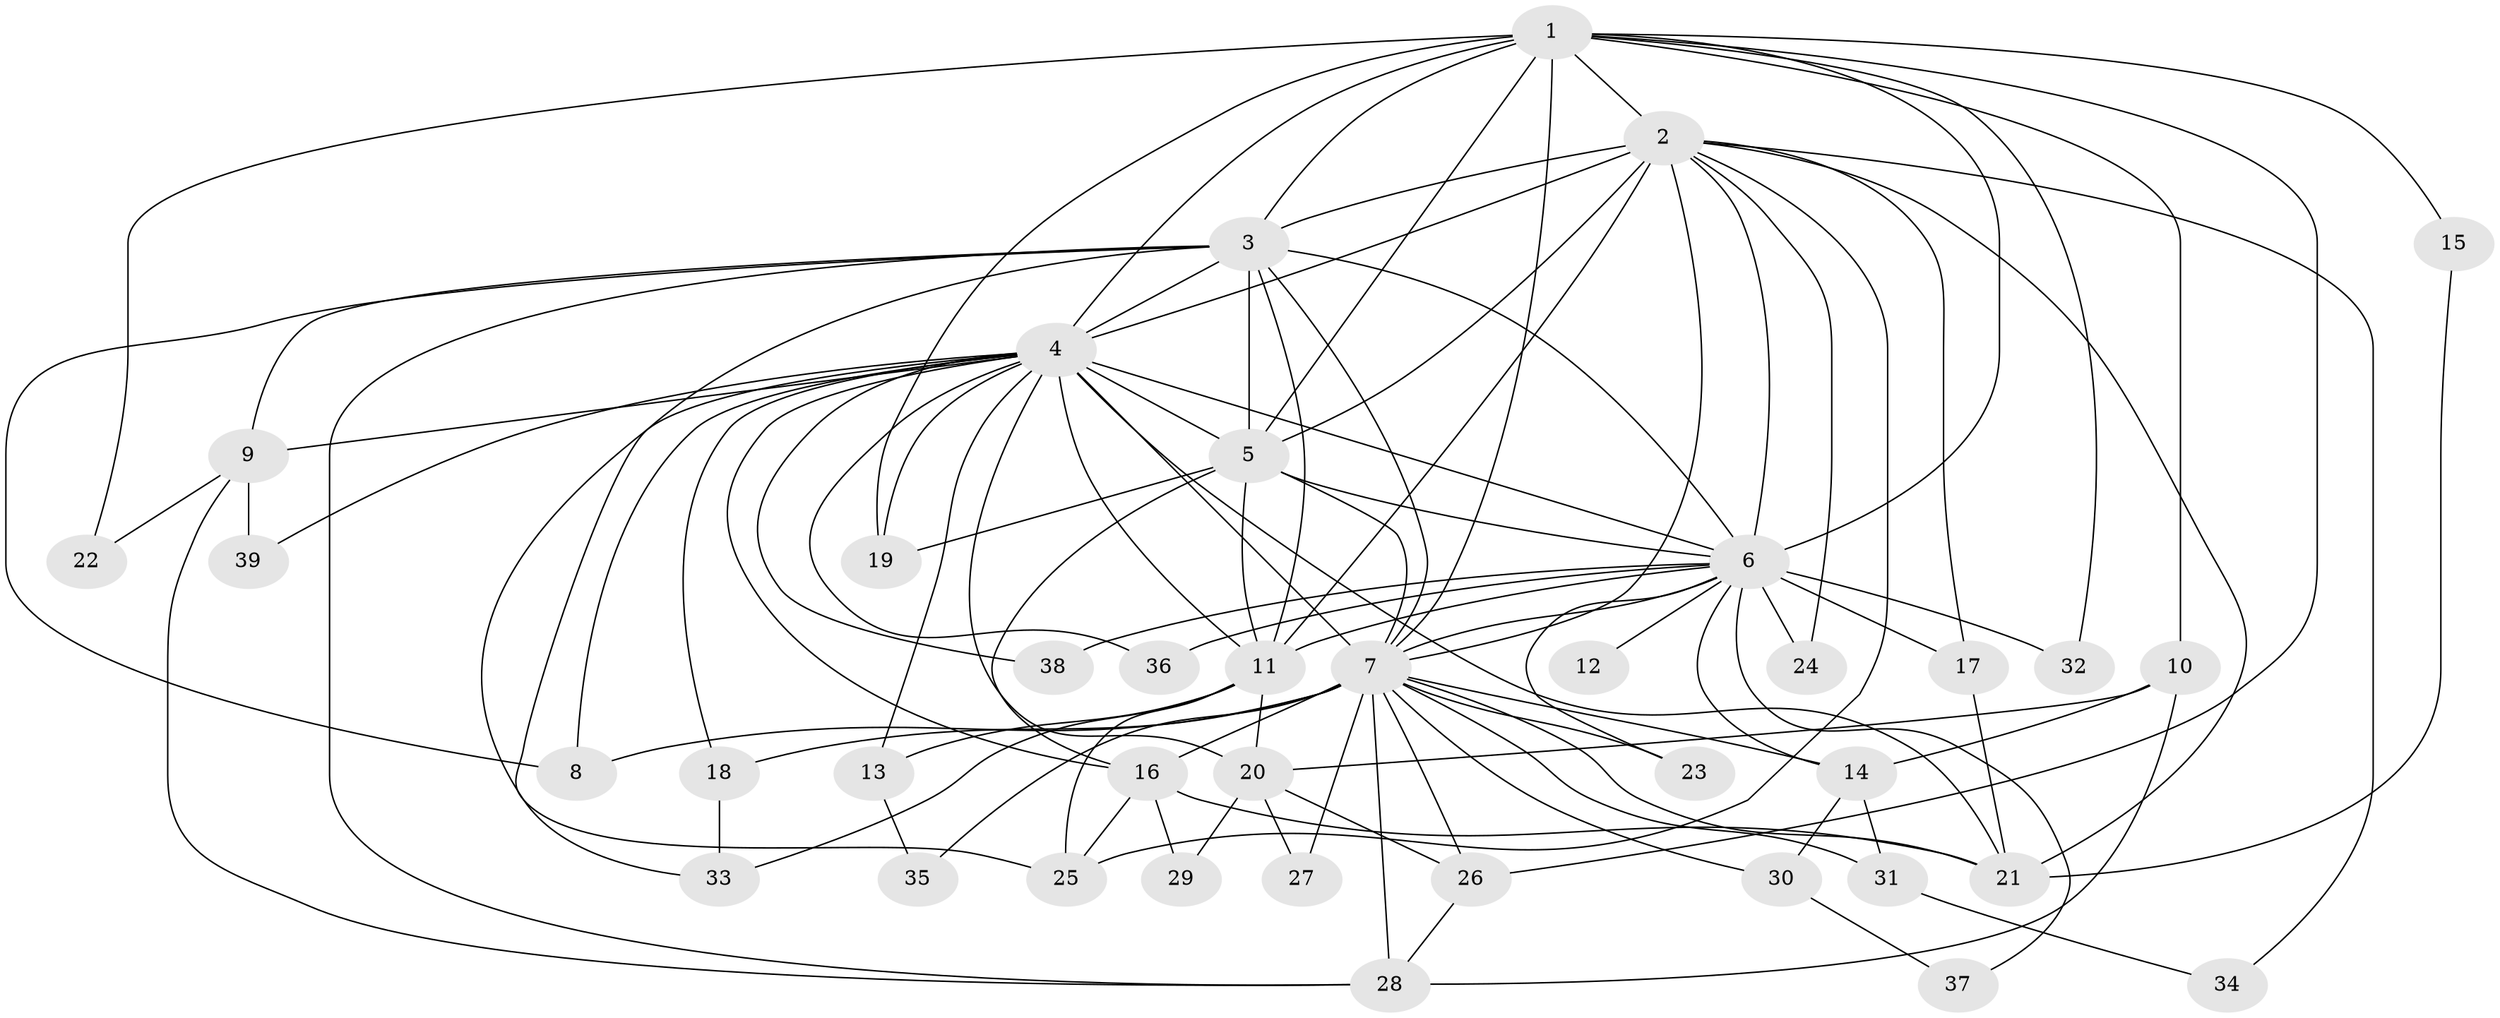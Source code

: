 // original degree distribution, {15: 0.038461538461538464, 14: 0.01282051282051282, 24: 0.01282051282051282, 21: 0.01282051282051282, 23: 0.01282051282051282, 16: 0.01282051282051282, 25: 0.01282051282051282, 13: 0.01282051282051282, 3: 0.20512820512820512, 5: 0.05128205128205128, 9: 0.01282051282051282, 6: 0.01282051282051282, 2: 0.5512820512820513, 4: 0.038461538461538464}
// Generated by graph-tools (version 1.1) at 2025/35/03/09/25 02:35:00]
// undirected, 39 vertices, 101 edges
graph export_dot {
graph [start="1"]
  node [color=gray90,style=filled];
  1;
  2;
  3;
  4;
  5;
  6;
  7;
  8;
  9;
  10;
  11;
  12;
  13;
  14;
  15;
  16;
  17;
  18;
  19;
  20;
  21;
  22;
  23;
  24;
  25;
  26;
  27;
  28;
  29;
  30;
  31;
  32;
  33;
  34;
  35;
  36;
  37;
  38;
  39;
  1 -- 2 [weight=4.0];
  1 -- 3 [weight=4.0];
  1 -- 4 [weight=3.0];
  1 -- 5 [weight=2.0];
  1 -- 6 [weight=2.0];
  1 -- 7 [weight=3.0];
  1 -- 10 [weight=3.0];
  1 -- 15 [weight=1.0];
  1 -- 19 [weight=1.0];
  1 -- 22 [weight=1.0];
  1 -- 26 [weight=1.0];
  1 -- 32 [weight=1.0];
  2 -- 3 [weight=4.0];
  2 -- 4 [weight=2.0];
  2 -- 5 [weight=2.0];
  2 -- 6 [weight=3.0];
  2 -- 7 [weight=2.0];
  2 -- 11 [weight=1.0];
  2 -- 17 [weight=2.0];
  2 -- 21 [weight=1.0];
  2 -- 24 [weight=1.0];
  2 -- 25 [weight=2.0];
  2 -- 34 [weight=1.0];
  3 -- 4 [weight=2.0];
  3 -- 5 [weight=3.0];
  3 -- 6 [weight=2.0];
  3 -- 7 [weight=2.0];
  3 -- 8 [weight=1.0];
  3 -- 9 [weight=1.0];
  3 -- 11 [weight=1.0];
  3 -- 25 [weight=3.0];
  3 -- 28 [weight=1.0];
  4 -- 5 [weight=1.0];
  4 -- 6 [weight=1.0];
  4 -- 7 [weight=1.0];
  4 -- 8 [weight=1.0];
  4 -- 9 [weight=1.0];
  4 -- 11 [weight=2.0];
  4 -- 13 [weight=1.0];
  4 -- 16 [weight=1.0];
  4 -- 18 [weight=1.0];
  4 -- 19 [weight=1.0];
  4 -- 20 [weight=1.0];
  4 -- 21 [weight=1.0];
  4 -- 33 [weight=1.0];
  4 -- 36 [weight=1.0];
  4 -- 38 [weight=1.0];
  4 -- 39 [weight=1.0];
  5 -- 6 [weight=1.0];
  5 -- 7 [weight=1.0];
  5 -- 11 [weight=9.0];
  5 -- 16 [weight=1.0];
  5 -- 19 [weight=1.0];
  6 -- 7 [weight=1.0];
  6 -- 11 [weight=3.0];
  6 -- 12 [weight=1.0];
  6 -- 14 [weight=1.0];
  6 -- 17 [weight=1.0];
  6 -- 23 [weight=1.0];
  6 -- 24 [weight=1.0];
  6 -- 32 [weight=1.0];
  6 -- 36 [weight=1.0];
  6 -- 37 [weight=1.0];
  6 -- 38 [weight=1.0];
  7 -- 8 [weight=1.0];
  7 -- 14 [weight=3.0];
  7 -- 16 [weight=2.0];
  7 -- 18 [weight=1.0];
  7 -- 21 [weight=1.0];
  7 -- 23 [weight=1.0];
  7 -- 26 [weight=1.0];
  7 -- 27 [weight=1.0];
  7 -- 28 [weight=1.0];
  7 -- 30 [weight=1.0];
  7 -- 31 [weight=1.0];
  7 -- 35 [weight=1.0];
  9 -- 22 [weight=1.0];
  9 -- 28 [weight=1.0];
  9 -- 39 [weight=1.0];
  10 -- 14 [weight=4.0];
  10 -- 20 [weight=1.0];
  10 -- 28 [weight=1.0];
  11 -- 13 [weight=1.0];
  11 -- 20 [weight=2.0];
  11 -- 25 [weight=1.0];
  11 -- 33 [weight=1.0];
  13 -- 35 [weight=1.0];
  14 -- 30 [weight=1.0];
  14 -- 31 [weight=1.0];
  15 -- 21 [weight=1.0];
  16 -- 21 [weight=1.0];
  16 -- 25 [weight=1.0];
  16 -- 29 [weight=1.0];
  17 -- 21 [weight=1.0];
  18 -- 33 [weight=1.0];
  20 -- 26 [weight=2.0];
  20 -- 27 [weight=1.0];
  20 -- 29 [weight=1.0];
  26 -- 28 [weight=1.0];
  30 -- 37 [weight=1.0];
  31 -- 34 [weight=1.0];
}
